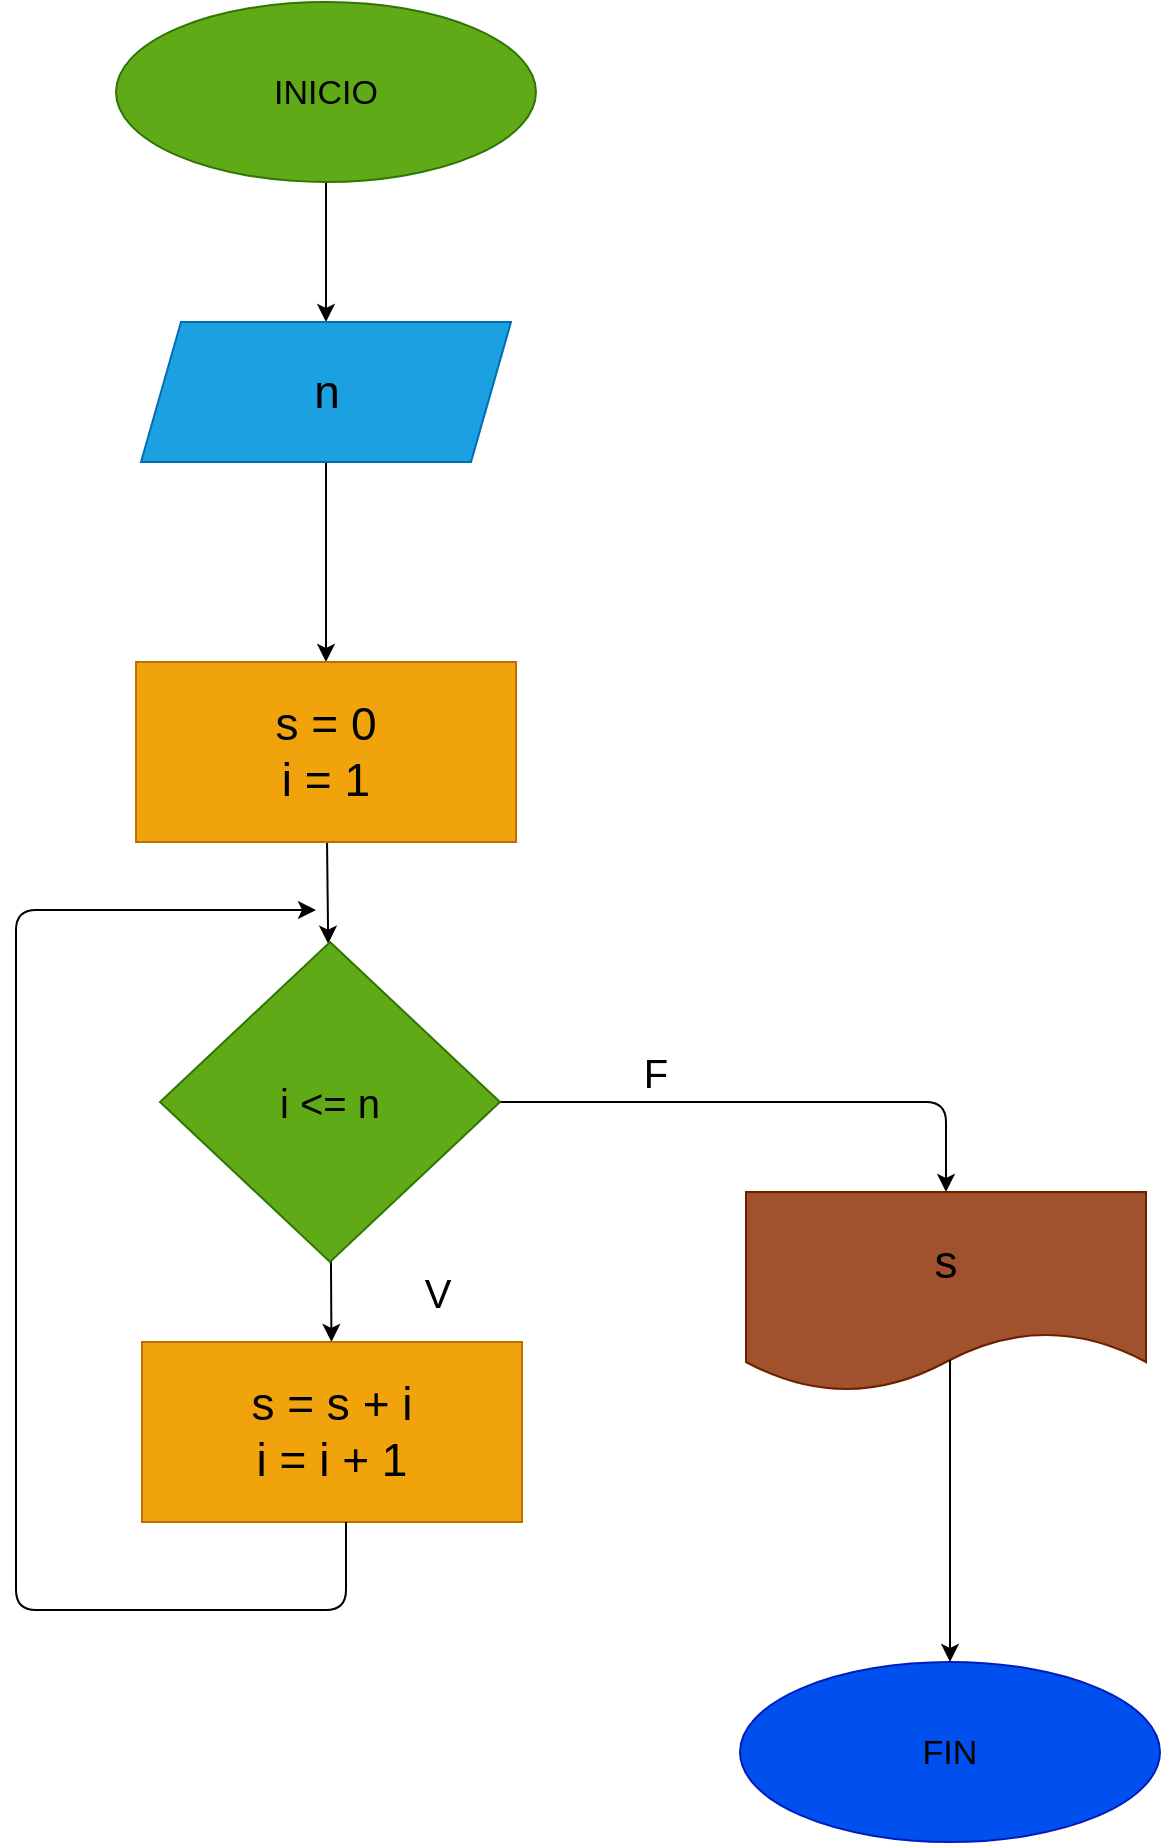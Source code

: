 <mxfile>
    <diagram id="pUdoAuegUnDI5iTsmrC3" name="Página-1">
        <mxGraphModel dx="576" dy="461" grid="1" gridSize="10" guides="1" tooltips="1" connect="1" arrows="1" fold="1" page="1" pageScale="1" pageWidth="827" pageHeight="1169" math="0" shadow="0">
            <root>
                <mxCell id="0"/>
                <mxCell id="1" parent="0"/>
                <mxCell id="9" style="edgeStyle=none;html=1;fontSize=17;" parent="1" source="7" target="8" edge="1">
                    <mxGeometry relative="1" as="geometry"/>
                </mxCell>
                <mxCell id="7" value="&lt;p style=&quot;line-height: 90%; font-size: 17px;&quot;&gt;&lt;font color=&quot;#000000&quot;&gt;INICIO&lt;/font&gt;&lt;/p&gt;" style="ellipse;whiteSpace=wrap;html=1;fillColor=#60a917;fontColor=#ffffff;strokeColor=#2D7600;" parent="1" vertex="1">
                    <mxGeometry x="320" y="50" width="210" height="90" as="geometry"/>
                </mxCell>
                <mxCell id="14" style="edgeStyle=none;html=1;entryX=0.5;entryY=0;entryDx=0;entryDy=0;fontSize=23;" parent="1" source="8" target="13" edge="1">
                    <mxGeometry relative="1" as="geometry"/>
                </mxCell>
                <mxCell id="8" value="&lt;font color=&quot;#000000&quot; style=&quot;font-size: 23px;&quot;&gt;n&lt;/font&gt;" style="shape=parallelogram;perimeter=parallelogramPerimeter;whiteSpace=wrap;html=1;fixedSize=1;fontSize=17;fillColor=#1ba1e2;fontColor=#ffffff;strokeColor=#006EAF;" parent="1" vertex="1">
                    <mxGeometry x="332.5" y="210" width="185" height="70" as="geometry"/>
                </mxCell>
                <mxCell id="22" style="edgeStyle=none;html=1;fontSize=20;" edge="1" parent="1" source="13" target="19">
                    <mxGeometry relative="1" as="geometry"/>
                </mxCell>
                <mxCell id="13" value="s = 0&lt;br&gt;i = 1" style="rounded=0;whiteSpace=wrap;html=1;fontSize=23;fillColor=#f0a30a;fontColor=#000000;strokeColor=#BD7000;" parent="1" vertex="1">
                    <mxGeometry x="330" y="380" width="190" height="90" as="geometry"/>
                </mxCell>
                <mxCell id="15" value="&lt;font color=&quot;#000000&quot;&gt;s&lt;/font&gt;" style="shape=document;whiteSpace=wrap;html=1;boundedLbl=1;fontSize=23;fillColor=#a0522d;fontColor=#ffffff;strokeColor=#6D1F00;" parent="1" vertex="1">
                    <mxGeometry x="635" y="645" width="200" height="100" as="geometry"/>
                </mxCell>
                <mxCell id="17" value="&lt;p style=&quot;line-height: 90%; font-size: 17px;&quot;&gt;&lt;font color=&quot;#000000&quot;&gt;FIN&lt;/font&gt;&lt;/p&gt;" style="ellipse;whiteSpace=wrap;html=1;fillColor=#0050ef;fontColor=#ffffff;strokeColor=#001DBC;" parent="1" vertex="1">
                    <mxGeometry x="632" y="880" width="210" height="90" as="geometry"/>
                </mxCell>
                <mxCell id="18" value="" style="endArrow=classic;html=1;fontSize=23;entryX=0.5;entryY=0;entryDx=0;entryDy=0;exitX=0.51;exitY=0.84;exitDx=0;exitDy=0;exitPerimeter=0;" parent="1" source="15" target="17" edge="1">
                    <mxGeometry width="50" height="50" relative="1" as="geometry">
                        <mxPoint x="470" y="660" as="sourcePoint"/>
                        <mxPoint x="520" y="610" as="targetPoint"/>
                    </mxGeometry>
                </mxCell>
                <mxCell id="23" style="edgeStyle=none;html=1;fontSize=20;" edge="1" parent="1" source="19" target="20">
                    <mxGeometry relative="1" as="geometry"/>
                </mxCell>
                <mxCell id="27" style="edgeStyle=none;html=1;entryX=0.5;entryY=0;entryDx=0;entryDy=0;fontSize=20;fontColor=#000000;" edge="1" parent="1" source="19" target="15">
                    <mxGeometry relative="1" as="geometry">
                        <Array as="points">
                            <mxPoint x="735" y="600"/>
                        </Array>
                    </mxGeometry>
                </mxCell>
                <mxCell id="19" value="&lt;font color=&quot;#000000&quot; style=&quot;font-size: 20px;&quot;&gt;i &amp;lt;= n&lt;/font&gt;" style="rhombus;whiteSpace=wrap;html=1;fillColor=#60a917;fontColor=#ffffff;strokeColor=#2D7600;" vertex="1" parent="1">
                    <mxGeometry x="342" y="520" width="170" height="160" as="geometry"/>
                </mxCell>
                <mxCell id="20" value="s = s + i&lt;br&gt;i = i + 1" style="rounded=0;whiteSpace=wrap;html=1;fontSize=23;fillColor=#f0a30a;fontColor=#000000;strokeColor=#BD7000;" vertex="1" parent="1">
                    <mxGeometry x="333" y="720" width="190" height="90" as="geometry"/>
                </mxCell>
                <mxCell id="21" value="" style="endArrow=classic;html=1;fontSize=20;" edge="1" parent="1">
                    <mxGeometry width="50" height="50" relative="1" as="geometry">
                        <mxPoint x="435" y="810" as="sourcePoint"/>
                        <mxPoint x="420" y="504" as="targetPoint"/>
                        <Array as="points">
                            <mxPoint x="435" y="854"/>
                            <mxPoint x="270" y="854"/>
                            <mxPoint x="270" y="504"/>
                        </Array>
                    </mxGeometry>
                </mxCell>
                <mxCell id="24" value="&lt;font color=&quot;#000000&quot;&gt;V&lt;/font&gt;" style="text;html=1;strokeColor=none;fillColor=none;align=center;verticalAlign=middle;whiteSpace=wrap;rounded=0;fontSize=20;" vertex="1" parent="1">
                    <mxGeometry x="451" y="680" width="60" height="30" as="geometry"/>
                </mxCell>
                <mxCell id="26" value="&lt;font color=&quot;#000000&quot;&gt;F&lt;/font&gt;" style="text;html=1;strokeColor=none;fillColor=none;align=center;verticalAlign=middle;whiteSpace=wrap;rounded=0;fontSize=20;" vertex="1" parent="1">
                    <mxGeometry x="560" y="570" width="60" height="30" as="geometry"/>
                </mxCell>
            </root>
        </mxGraphModel>
    </diagram>
</mxfile>